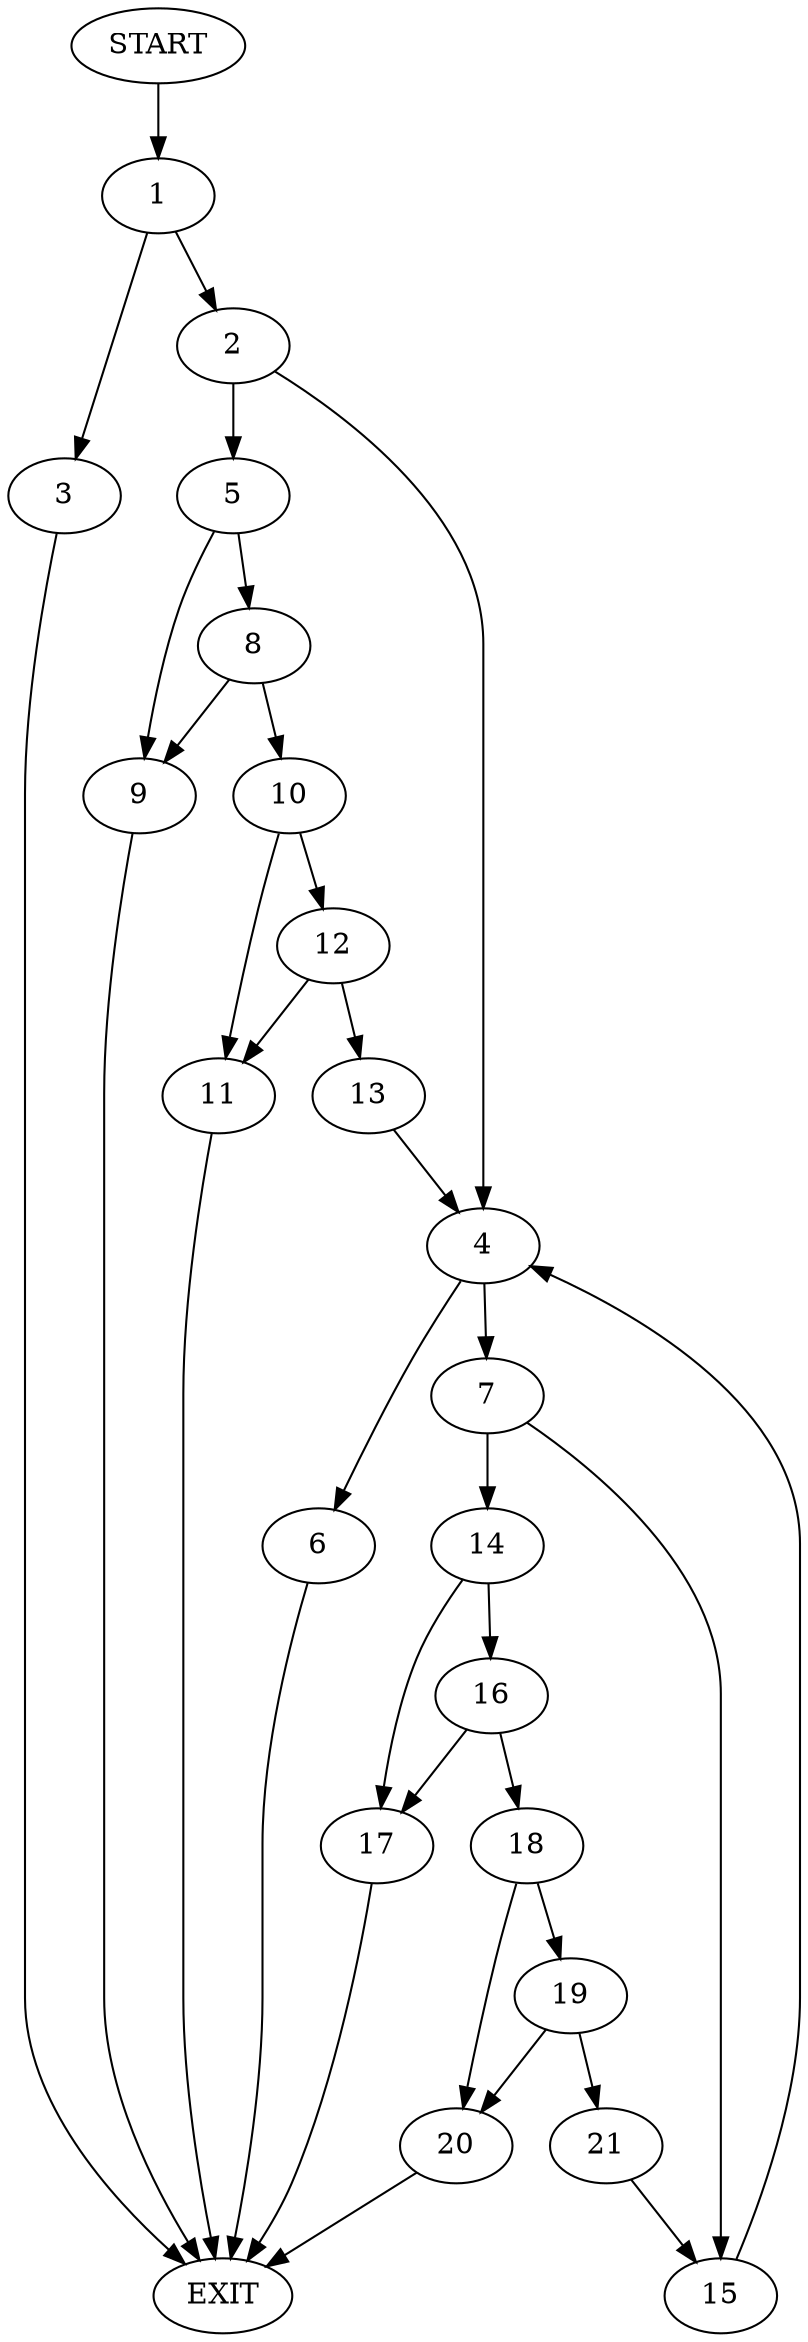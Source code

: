 digraph {
0 [label="START"]
22 [label="EXIT"]
0 -> 1
1 -> 2
1 -> 3
3 -> 22
2 -> 4
2 -> 5
4 -> 6
4 -> 7
5 -> 8
5 -> 9
8 -> 9
8 -> 10
9 -> 22
10 -> 11
10 -> 12
12 -> 11
12 -> 13
11 -> 22
13 -> 4
6 -> 22
7 -> 14
7 -> 15
14 -> 16
14 -> 17
15 -> 4
17 -> 22
16 -> 18
16 -> 17
18 -> 19
18 -> 20
19 -> 20
19 -> 21
20 -> 22
21 -> 15
}
